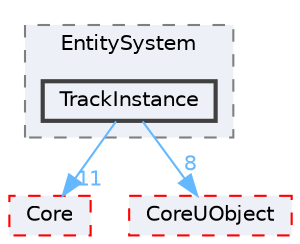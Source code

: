 digraph "TrackInstance"
{
 // INTERACTIVE_SVG=YES
 // LATEX_PDF_SIZE
  bgcolor="transparent";
  edge [fontname=Helvetica,fontsize=10,labelfontname=Helvetica,labelfontsize=10];
  node [fontname=Helvetica,fontsize=10,shape=box,height=0.2,width=0.4];
  compound=true
  subgraph clusterdir_9f169b765d162de32ed1ea56a894739d {
    graph [ bgcolor="#edf0f7", pencolor="grey50", label="EntitySystem", fontname=Helvetica,fontsize=10 style="filled,dashed", URL="dir_9f169b765d162de32ed1ea56a894739d.html",tooltip=""]
  dir_349cbb9fa16ef436410e867436d7cbdd [label="TrackInstance", fillcolor="#edf0f7", color="grey25", style="filled,bold", URL="dir_349cbb9fa16ef436410e867436d7cbdd.html",tooltip=""];
  }
  dir_0e6cddcc9caa1238c7f3774224afaa45 [label="Core", fillcolor="#edf0f7", color="red", style="filled,dashed", URL="dir_0e6cddcc9caa1238c7f3774224afaa45.html",tooltip=""];
  dir_4c499e5e32e2b4479ad7e552df73eeae [label="CoreUObject", fillcolor="#edf0f7", color="red", style="filled,dashed", URL="dir_4c499e5e32e2b4479ad7e552df73eeae.html",tooltip=""];
  dir_349cbb9fa16ef436410e867436d7cbdd->dir_0e6cddcc9caa1238c7f3774224afaa45 [headlabel="11", labeldistance=1.5 headhref="dir_001199_000266.html" href="dir_001199_000266.html" color="steelblue1" fontcolor="steelblue1"];
  dir_349cbb9fa16ef436410e867436d7cbdd->dir_4c499e5e32e2b4479ad7e552df73eeae [headlabel="8", labeldistance=1.5 headhref="dir_001199_000268.html" href="dir_001199_000268.html" color="steelblue1" fontcolor="steelblue1"];
}
